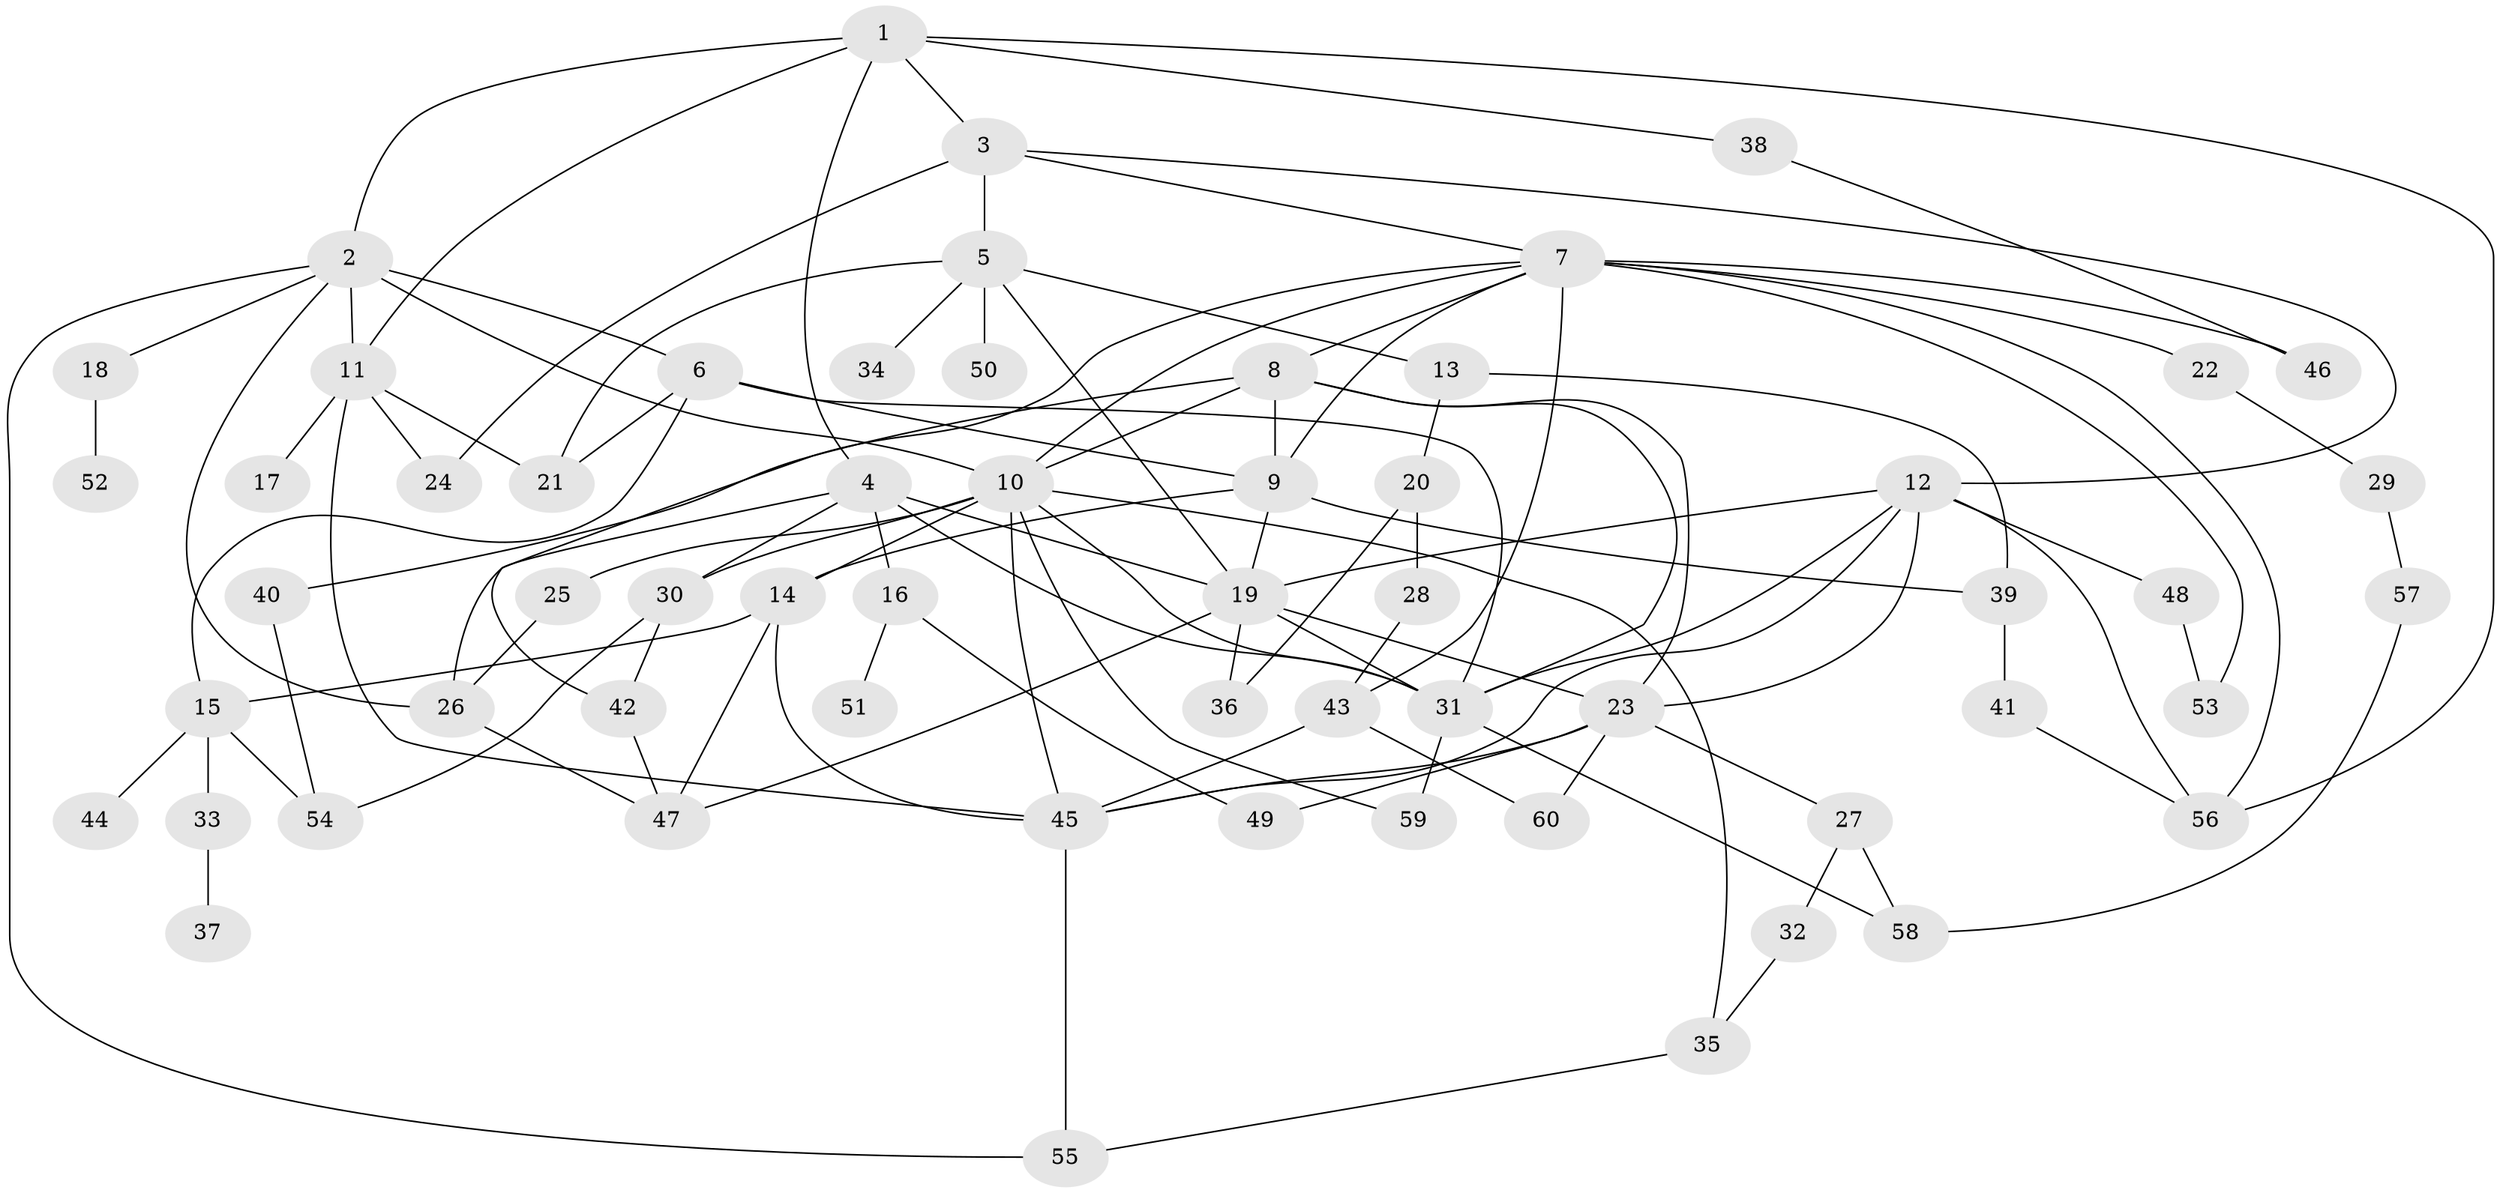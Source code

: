 // original degree distribution, {7: 0.006756756756756757, 5: 0.07432432432432433, 3: 0.23648648648648649, 2: 0.24324324324324326, 4: 0.1554054054054054, 8: 0.006756756756756757, 6: 0.02702702702702703, 1: 0.25}
// Generated by graph-tools (version 1.1) at 2025/48/03/04/25 22:48:57]
// undirected, 60 vertices, 109 edges
graph export_dot {
  node [color=gray90,style=filled];
  1;
  2;
  3;
  4;
  5;
  6;
  7;
  8;
  9;
  10;
  11;
  12;
  13;
  14;
  15;
  16;
  17;
  18;
  19;
  20;
  21;
  22;
  23;
  24;
  25;
  26;
  27;
  28;
  29;
  30;
  31;
  32;
  33;
  34;
  35;
  36;
  37;
  38;
  39;
  40;
  41;
  42;
  43;
  44;
  45;
  46;
  47;
  48;
  49;
  50;
  51;
  52;
  53;
  54;
  55;
  56;
  57;
  58;
  59;
  60;
  1 -- 2 [weight=1.0];
  1 -- 3 [weight=1.0];
  1 -- 4 [weight=1.0];
  1 -- 11 [weight=1.0];
  1 -- 38 [weight=1.0];
  1 -- 56 [weight=1.0];
  2 -- 6 [weight=1.0];
  2 -- 10 [weight=1.0];
  2 -- 11 [weight=2.0];
  2 -- 18 [weight=1.0];
  2 -- 26 [weight=1.0];
  2 -- 55 [weight=1.0];
  3 -- 5 [weight=1.0];
  3 -- 7 [weight=1.0];
  3 -- 12 [weight=1.0];
  3 -- 24 [weight=1.0];
  4 -- 16 [weight=1.0];
  4 -- 19 [weight=1.0];
  4 -- 26 [weight=1.0];
  4 -- 30 [weight=1.0];
  4 -- 31 [weight=1.0];
  5 -- 13 [weight=1.0];
  5 -- 19 [weight=1.0];
  5 -- 21 [weight=1.0];
  5 -- 34 [weight=1.0];
  5 -- 50 [weight=1.0];
  6 -- 9 [weight=2.0];
  6 -- 15 [weight=1.0];
  6 -- 21 [weight=1.0];
  6 -- 31 [weight=1.0];
  7 -- 8 [weight=1.0];
  7 -- 9 [weight=1.0];
  7 -- 10 [weight=1.0];
  7 -- 22 [weight=1.0];
  7 -- 42 [weight=1.0];
  7 -- 43 [weight=1.0];
  7 -- 46 [weight=2.0];
  7 -- 53 [weight=1.0];
  7 -- 56 [weight=1.0];
  8 -- 9 [weight=1.0];
  8 -- 10 [weight=1.0];
  8 -- 23 [weight=1.0];
  8 -- 31 [weight=1.0];
  8 -- 40 [weight=1.0];
  9 -- 14 [weight=1.0];
  9 -- 19 [weight=1.0];
  9 -- 39 [weight=1.0];
  10 -- 14 [weight=1.0];
  10 -- 25 [weight=1.0];
  10 -- 30 [weight=1.0];
  10 -- 31 [weight=1.0];
  10 -- 35 [weight=1.0];
  10 -- 45 [weight=1.0];
  10 -- 59 [weight=1.0];
  11 -- 17 [weight=1.0];
  11 -- 21 [weight=1.0];
  11 -- 24 [weight=1.0];
  11 -- 45 [weight=1.0];
  12 -- 19 [weight=1.0];
  12 -- 23 [weight=1.0];
  12 -- 31 [weight=1.0];
  12 -- 45 [weight=1.0];
  12 -- 48 [weight=1.0];
  12 -- 56 [weight=1.0];
  13 -- 20 [weight=1.0];
  13 -- 39 [weight=1.0];
  14 -- 15 [weight=1.0];
  14 -- 45 [weight=1.0];
  14 -- 47 [weight=1.0];
  15 -- 33 [weight=2.0];
  15 -- 44 [weight=1.0];
  15 -- 54 [weight=1.0];
  16 -- 49 [weight=1.0];
  16 -- 51 [weight=1.0];
  18 -- 52 [weight=1.0];
  19 -- 23 [weight=1.0];
  19 -- 31 [weight=1.0];
  19 -- 36 [weight=1.0];
  19 -- 47 [weight=1.0];
  20 -- 28 [weight=1.0];
  20 -- 36 [weight=1.0];
  22 -- 29 [weight=1.0];
  23 -- 27 [weight=1.0];
  23 -- 45 [weight=1.0];
  23 -- 49 [weight=1.0];
  23 -- 60 [weight=1.0];
  25 -- 26 [weight=1.0];
  26 -- 47 [weight=1.0];
  27 -- 32 [weight=1.0];
  27 -- 58 [weight=2.0];
  28 -- 43 [weight=1.0];
  29 -- 57 [weight=1.0];
  30 -- 42 [weight=1.0];
  30 -- 54 [weight=1.0];
  31 -- 58 [weight=1.0];
  31 -- 59 [weight=1.0];
  32 -- 35 [weight=1.0];
  33 -- 37 [weight=1.0];
  35 -- 55 [weight=1.0];
  38 -- 46 [weight=1.0];
  39 -- 41 [weight=1.0];
  40 -- 54 [weight=1.0];
  41 -- 56 [weight=1.0];
  42 -- 47 [weight=1.0];
  43 -- 45 [weight=1.0];
  43 -- 60 [weight=1.0];
  45 -- 55 [weight=1.0];
  48 -- 53 [weight=1.0];
  57 -- 58 [weight=1.0];
}
